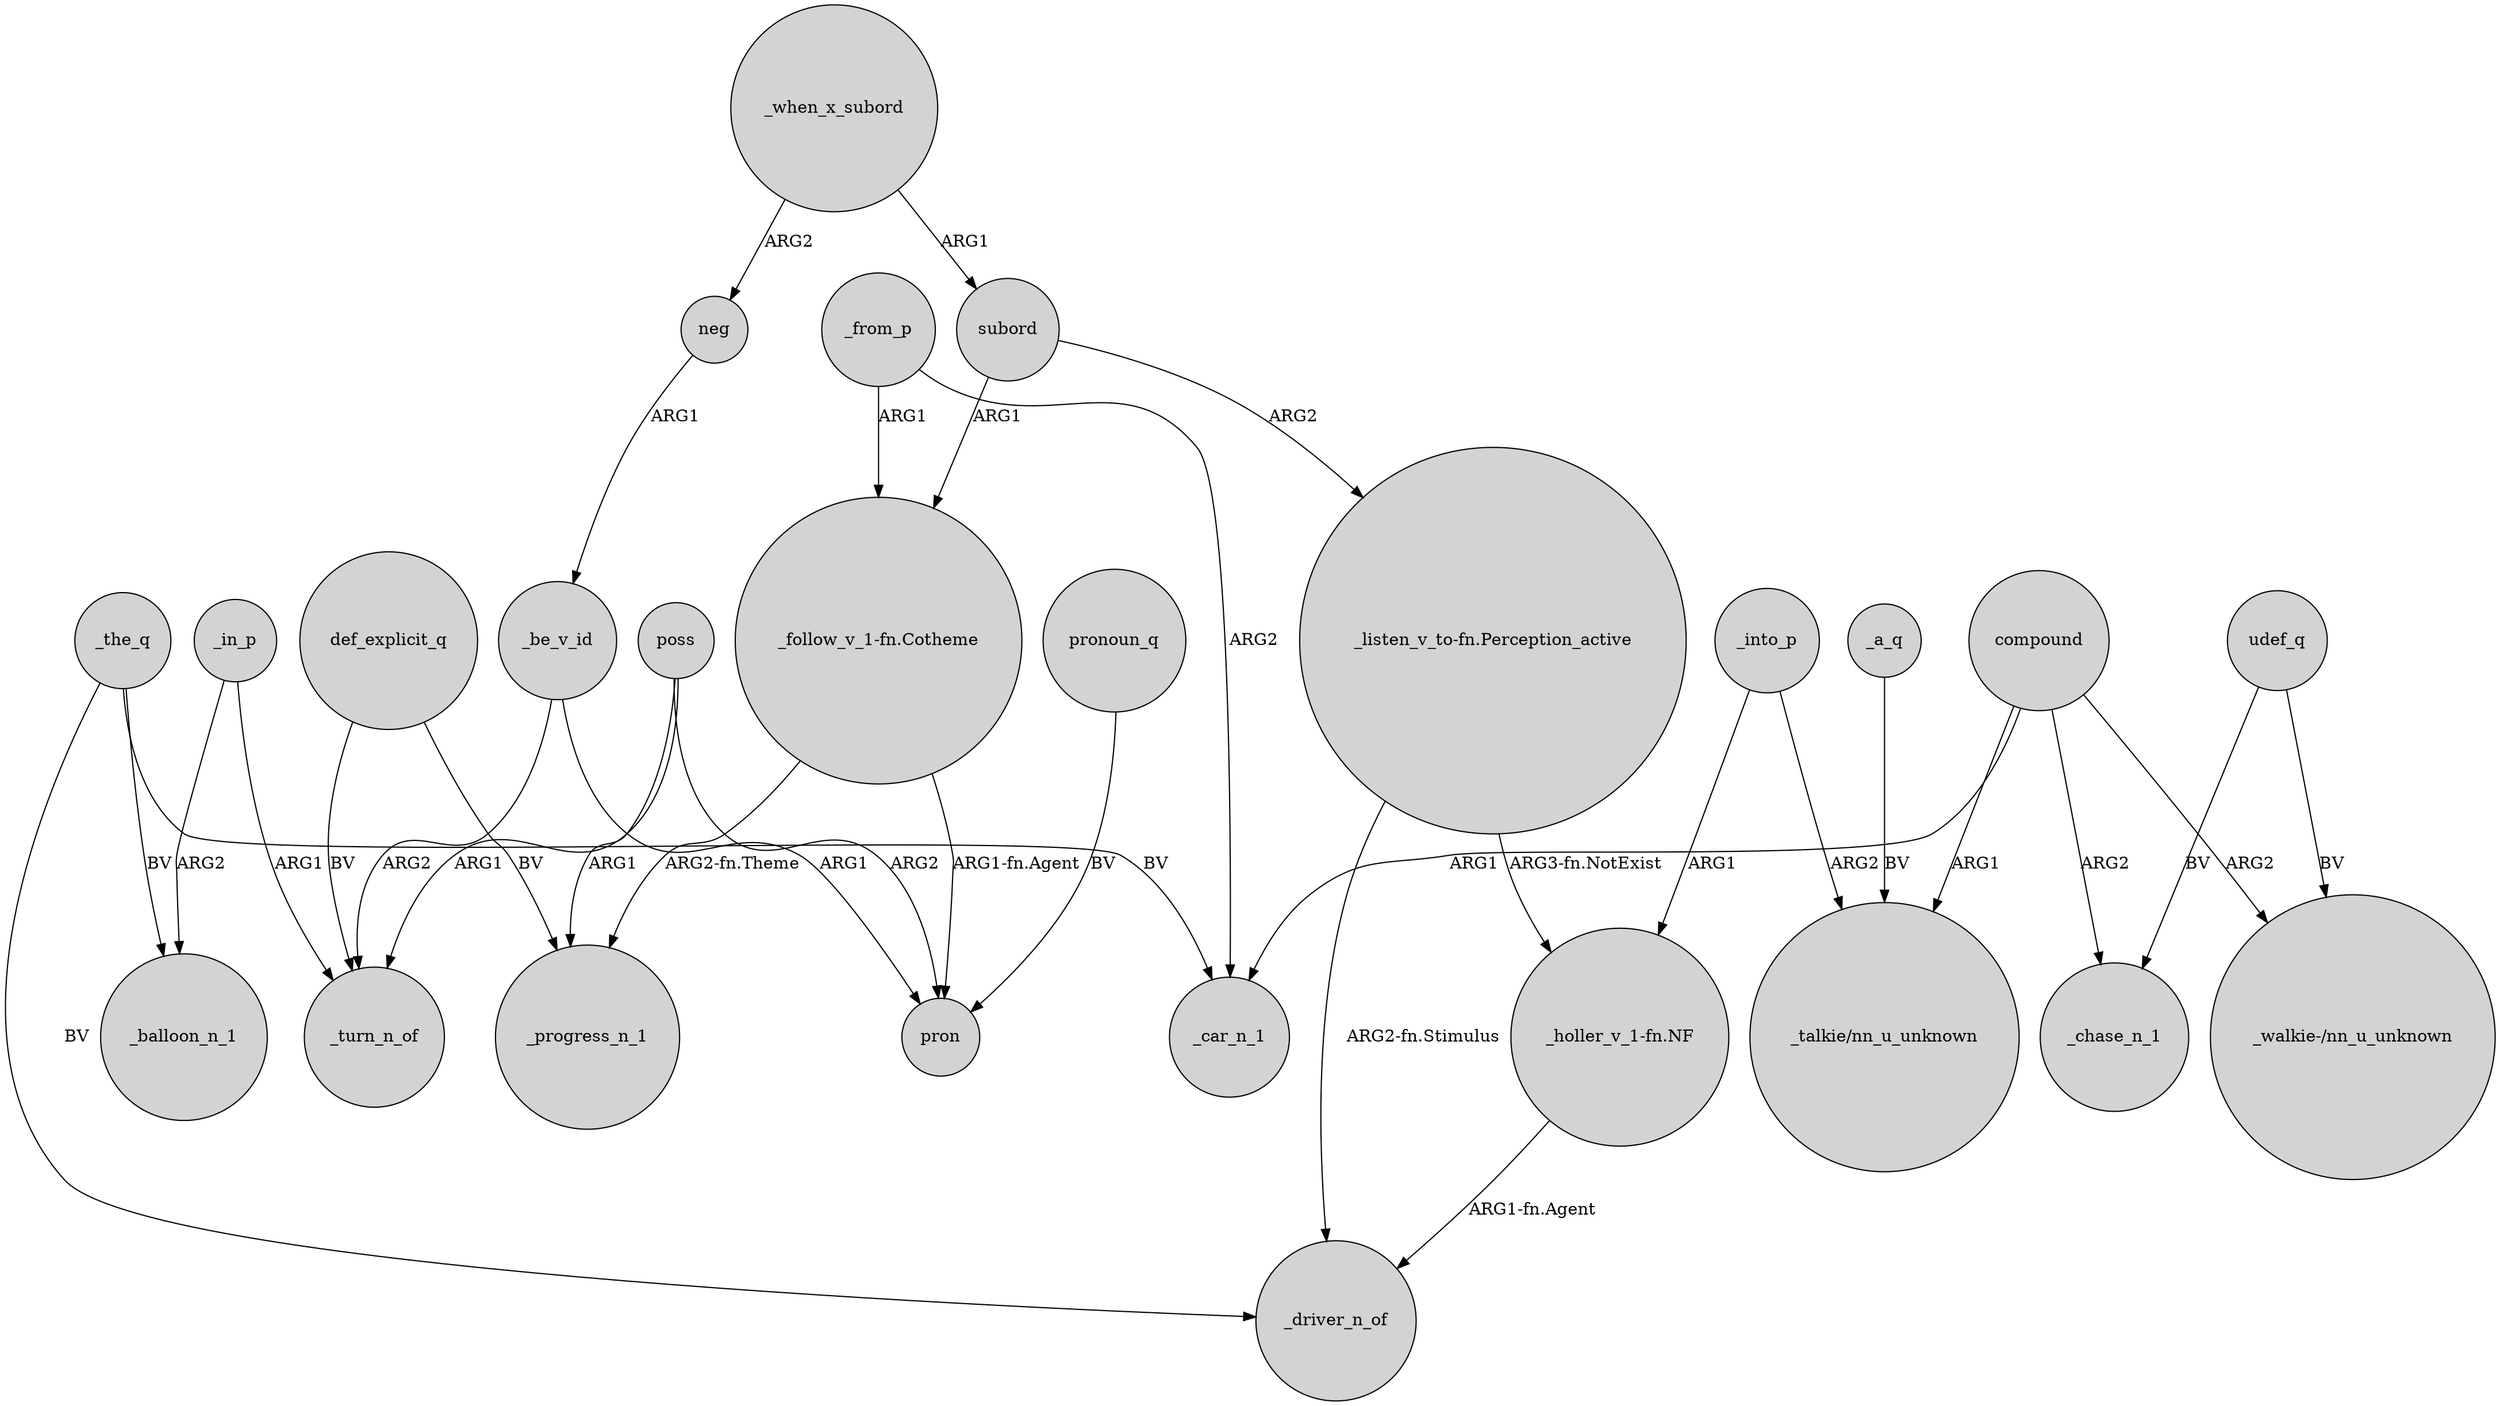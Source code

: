 digraph {
	node [shape=circle style=filled]
	_the_q -> _balloon_n_1 [label=BV]
	compound -> "_walkie-/nn_u_unknown" [label=ARG2]
	poss -> pron [label=ARG2]
	_in_p -> _turn_n_of [label=ARG1]
	_be_v_id -> _turn_n_of [label=ARG2]
	subord -> "_listen_v_to-fn.Perception_active" [label=ARG2]
	"_listen_v_to-fn.Perception_active" -> _driver_n_of [label="ARG2-fn.Stimulus"]
	compound -> "_talkie/nn_u_unknown" [label=ARG1]
	"_listen_v_to-fn.Perception_active" -> "_holler_v_1-fn.NF" [label="ARG3-fn.NotExist"]
	_the_q -> _car_n_1 [label=BV]
	_a_q -> "_talkie/nn_u_unknown" [label=BV]
	subord -> "_follow_v_1-fn.Cotheme" [label=ARG1]
	_be_v_id -> pron [label=ARG1]
	compound -> _chase_n_1 [label=ARG2]
	_when_x_subord -> neg [label=ARG2]
	pronoun_q -> pron [label=BV]
	_into_p -> "_holler_v_1-fn.NF" [label=ARG1]
	udef_q -> _chase_n_1 [label=BV]
	def_explicit_q -> _turn_n_of [label=BV]
	_the_q -> _driver_n_of [label=BV]
	_from_p -> _car_n_1 [label=ARG2]
	poss -> _progress_n_1 [label=ARG1]
	poss -> _turn_n_of [label=ARG1]
	neg -> _be_v_id [label=ARG1]
	compound -> _car_n_1 [label=ARG1]
	_from_p -> "_follow_v_1-fn.Cotheme" [label=ARG1]
	udef_q -> "_walkie-/nn_u_unknown" [label=BV]
	_when_x_subord -> subord [label=ARG1]
	"_holler_v_1-fn.NF" -> _driver_n_of [label="ARG1-fn.Agent"]
	_in_p -> _balloon_n_1 [label=ARG2]
	def_explicit_q -> _progress_n_1 [label=BV]
	_into_p -> "_talkie/nn_u_unknown" [label=ARG2]
	"_follow_v_1-fn.Cotheme" -> pron [label="ARG1-fn.Agent"]
	"_follow_v_1-fn.Cotheme" -> _progress_n_1 [label="ARG2-fn.Theme"]
}
